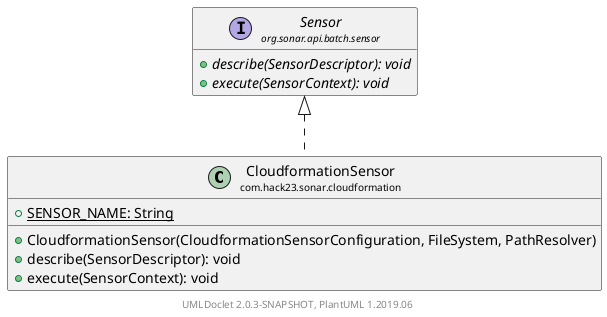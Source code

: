 @startuml
    set namespaceSeparator none
    hide empty fields
    hide empty methods

    class "<size:14>CloudformationSensor\n<size:10>com.hack23.sonar.cloudformation" as com.hack23.sonar.cloudformation.CloudformationSensor [[CloudformationSensor.html]] {
        {static} +SENSOR_NAME: String
        +CloudformationSensor(CloudformationSensorConfiguration, FileSystem, PathResolver)
        +describe(SensorDescriptor): void
        +execute(SensorContext): void
    }

    interface "<size:14>Sensor\n<size:10>org.sonar.api.batch.sensor" as org.sonar.api.batch.sensor.Sensor {
        {abstract} +describe(SensorDescriptor): void
        {abstract} +execute(SensorContext): void
    }

    org.sonar.api.batch.sensor.Sensor <|.. com.hack23.sonar.cloudformation.CloudformationSensor

    center footer UMLDoclet 2.0.3-SNAPSHOT, PlantUML 1.2019.06
@enduml
